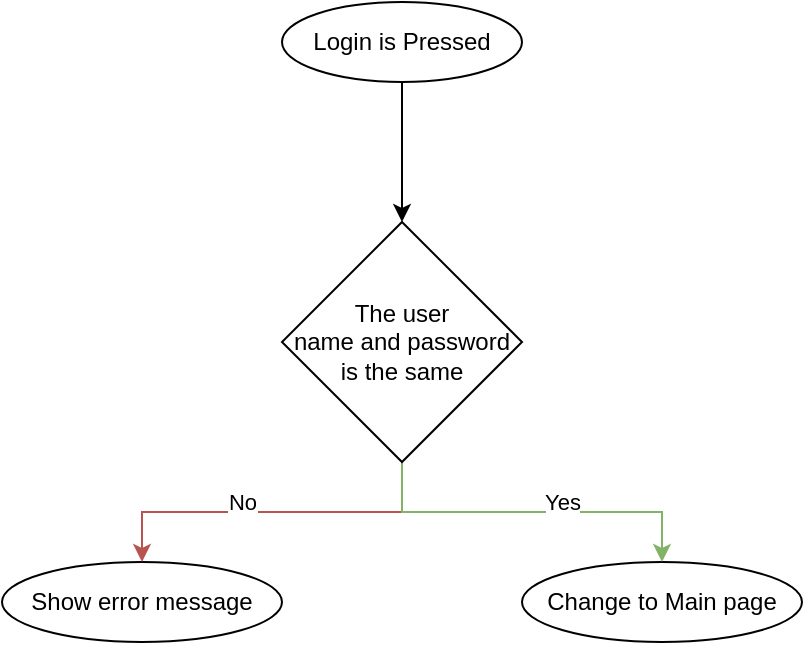<mxfile version="27.1.4">
  <diagram id="C5RBs43oDa-KdzZeNtuy" name="Page-1">
    <mxGraphModel dx="727" dy="406" grid="1" gridSize="10" guides="1" tooltips="1" connect="1" arrows="1" fold="1" page="1" pageScale="1" pageWidth="827" pageHeight="1169" math="0" shadow="0">
      <root>
        <mxCell id="WIyWlLk6GJQsqaUBKTNV-0" />
        <mxCell id="WIyWlLk6GJQsqaUBKTNV-1" parent="WIyWlLk6GJQsqaUBKTNV-0" />
        <mxCell id="JXzyQCiw4FISLdYdSJXX-7" style="edgeStyle=orthogonalEdgeStyle;rounded=0;orthogonalLoop=1;jettySize=auto;html=1;" edge="1" parent="WIyWlLk6GJQsqaUBKTNV-1" source="JXzyQCiw4FISLdYdSJXX-1" target="JXzyQCiw4FISLdYdSJXX-6">
          <mxGeometry relative="1" as="geometry" />
        </mxCell>
        <mxCell id="JXzyQCiw4FISLdYdSJXX-1" value="Login is Pressed" style="ellipse;whiteSpace=wrap;html=1;" vertex="1" parent="WIyWlLk6GJQsqaUBKTNV-1">
          <mxGeometry x="320" y="40" width="120" height="40" as="geometry" />
        </mxCell>
        <mxCell id="JXzyQCiw4FISLdYdSJXX-2" value="&lt;div&gt;Change to Main page&lt;/div&gt;" style="ellipse;whiteSpace=wrap;html=1;" vertex="1" parent="WIyWlLk6GJQsqaUBKTNV-1">
          <mxGeometry x="440" y="320" width="140" height="40" as="geometry" />
        </mxCell>
        <mxCell id="JXzyQCiw4FISLdYdSJXX-3" value="Show error message" style="ellipse;whiteSpace=wrap;html=1;" vertex="1" parent="WIyWlLk6GJQsqaUBKTNV-1">
          <mxGeometry x="180" y="320" width="140" height="40" as="geometry" />
        </mxCell>
        <mxCell id="JXzyQCiw4FISLdYdSJXX-8" style="edgeStyle=orthogonalEdgeStyle;rounded=0;orthogonalLoop=1;jettySize=auto;html=1;fillColor=#f8cecc;strokeColor=#b85450;" edge="1" parent="WIyWlLk6GJQsqaUBKTNV-1" source="JXzyQCiw4FISLdYdSJXX-6" target="JXzyQCiw4FISLdYdSJXX-3">
          <mxGeometry relative="1" as="geometry" />
        </mxCell>
        <mxCell id="JXzyQCiw4FISLdYdSJXX-10" value="No" style="edgeLabel;html=1;align=center;verticalAlign=middle;resizable=0;points=[];" vertex="1" connectable="0" parent="JXzyQCiw4FISLdYdSJXX-8">
          <mxGeometry x="0.011" relative="1" as="geometry">
            <mxPoint x="-14" y="-5" as="offset" />
          </mxGeometry>
        </mxCell>
        <mxCell id="JXzyQCiw4FISLdYdSJXX-9" style="edgeStyle=orthogonalEdgeStyle;rounded=0;orthogonalLoop=1;jettySize=auto;html=1;fillColor=#d5e8d4;strokeColor=#82b366;" edge="1" parent="WIyWlLk6GJQsqaUBKTNV-1" source="JXzyQCiw4FISLdYdSJXX-6" target="JXzyQCiw4FISLdYdSJXX-2">
          <mxGeometry relative="1" as="geometry" />
        </mxCell>
        <mxCell id="JXzyQCiw4FISLdYdSJXX-11" value="Yes" style="edgeLabel;html=1;align=center;verticalAlign=middle;resizable=0;points=[];" vertex="1" connectable="0" parent="JXzyQCiw4FISLdYdSJXX-9">
          <mxGeometry x="0.211" y="3" relative="1" as="geometry">
            <mxPoint x="-4" y="-2" as="offset" />
          </mxGeometry>
        </mxCell>
        <mxCell id="JXzyQCiw4FISLdYdSJXX-6" value="&lt;div&gt;The user&lt;/div&gt;&lt;div&gt;name and password is the same&lt;/div&gt;" style="rhombus;whiteSpace=wrap;html=1;" vertex="1" parent="WIyWlLk6GJQsqaUBKTNV-1">
          <mxGeometry x="320" y="150" width="120" height="120" as="geometry" />
        </mxCell>
      </root>
    </mxGraphModel>
  </diagram>
</mxfile>
